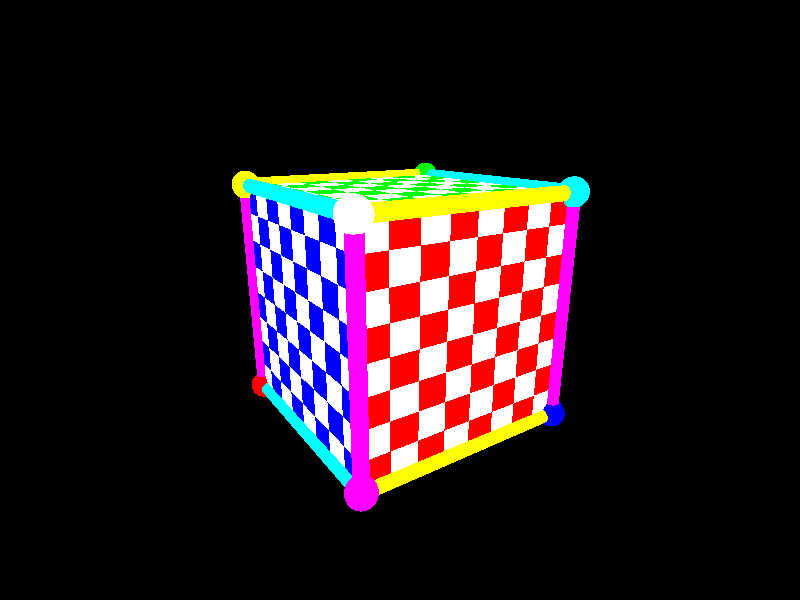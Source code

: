 #version 3.7;
global_settings{ assumed_gamma 1.0 }
#default{ finish{ ambient 0.1 diffuse 0.9 }} 


// libraries
#include "colors.inc"
#include "textures.inc"
#include "glass.inc"
#include "metals.inc"
#include "golds.inc"
#include "stones.inc"
#include "woods.inc"
#include "shapes.inc"
#include "shapes2.inc"
#include "functions.inc"
#include "math.inc"
#include "transforms.inc"

                 
                 
light_source {
  //<50, 20, 10> // position of the light source
  <0,0,0>
  color rgb 1.0 // color of the light
}
    
light_source {
  <50, 20, 10> // position of the light source
  color rgb 1.0 // color of the light
}

camera {
    perspective angle 75
    location  <10.0 , 6.0, 15.0>
    right     x * image_width / image_height
    look_at   <0.0 , 0 , 0.0>
}


// vertices
sphere { <4,4,4>, 0.5 
    pigment { color rgb <1,1,1> }
    finish {
    	roughness 0.1
    	reflection {
    		.05
    		metallic
    	}
	}
}
sphere { <4,4,-4>, 0.5 
    pigment { color rgb <1,1,0> }
    finish {
    	roughness 0.1
    	reflection {
    		.05
    		metallic
    	}
	}
}
sphere { <4,-4,-4>, 0.5 
    pigment { color rgb <1,0,0>}
    finish {
    	roughness 0.1
    	reflection {
    		.05
    		metallic
    	}
	}  
}
sphere { <-4,-4,-4>, 0.5 
    pigment { color rgb <0,0,0> }
    finish {
    	roughness 0.1
    	reflection {
    		.05
    		metallic
        }
	}  
}
sphere { <4,-4,4>, 0.5 
    pigment { color rgb <1,0,1> }
    finish {
    	roughness 0.1
    	reflection {
    		.05
    		metallic
    	}
	}  
}
sphere { <-4,-4,4>, 0.5 
    pigment { color rgb <0,0,1> }
    finish {
    	roughness 0.1
    	reflection {
    		.05
    		metallic
    	}
	}
}
sphere { <-4,4,4>, 0.5 
    pigment { color rgb <0,1,1> }
    finish {
    	roughness 0.1
    	reflection {
    		.05
    		metallic
    	}
	}      
}
sphere { <-4,4,-4>, 0.5 
    pigment { color rgb <0,1,0> }
    finish {
    	roughness 0.1
    	reflection {
    		.05
    		metallic
    	}
	}    
}

           
// edges
cone {      
    <4,4,4>, 0.25, <4,4,-4>, 0.25
    pigment { color rgb<0,1,1> filter 0.75 }
    interior{ ior 1.5 }
    finish {
    	roughness 0.1
    	reflection {
    		.05
    		metallic
    	}
	}
}
cone {      
    <4,4,4>, 0.25, <4,-4,4>, 0.25
    pigment { color rgb<1,0,1> filter 0.75 }
    interior{ ior 1.5 }
    finish {
    	roughness 0.1
    	reflection {
    		.05
    		metallic
    	}
	}
}
cone {      
    <4,4,4>, 0.25, <-4,4,4>, 0.25
    pigment { color rgb<1,1,0> filter 0.75 }
    interior{ ior 1.5 }
    finish {
    	roughness 0.1
    	reflection {
    		.05
    		metallic
    	}
	}
}                

  
cone {      
    <-4,-4,-4>, 0.25, <4,-4,-4>, 0.25
    pigment { color rgb<1,1,0> filter 0.75 }
    interior{ ior 1.5 }
    finish {
    	roughness 0.1
    	reflection {
    		.05
    		metallic
    	}
	}
}
cone {      
    <-4,-4,-4>, 0.25, <-4,4,-4>, 0.25
    pigment { color rgb<1,0,1> filter 0.75 }
    interior{ ior 1.5 }
    finish {
    	roughness 0.1
    	reflection {
    		.05
    		metallic
    	}
	}
}
cone {      
    <-4,-4,-4>, 0.25, <-4,-4,4>, 0.25
    pigment { color rgb<0,1,1> filter 0.75 }
    interior{ ior 1.5 }
    finish {
    	roughness 0.1
    	reflection {
    		.05
    		metallic
    	}
	}
}

cone {      
    <4,4,-4>, 0.25, <-4,4,-4>, 0.25
    pigment { color rgb<1,1,0> filter 0.75 }
    interior{ ior 1.5 }
    finish {
    	roughness 0.1
    	reflection {
    		.05
    		metallic
    	}
	}
}
cone {      
    <4,4,-4>, 0.25, <4,-4,-4>, 0.25
    pigment { color rgb<1,0,1> filter 0.75 }
    interior{ ior 1.5 }
    finish {
    	roughness 0.1
    	reflection {
    		.05
    		metallic
    	}
	}
}
cone {      
    <4,-4,-4>, 0.25, <4,-4,4>, 0.25
    pigment { color rgb<0,1,1> filter 0.75 }
    interior{ ior 1.5 }
    finish {
    	roughness 0.1
    	reflection {
    		.05
    		metallic
    	}
	}
}
                                     
cone {      
    <-4,-4,4>, 0.25, <4,-4,4>, 0.25
    pigment { color rgb<1,1,0> filter 0.75}
    interior{ ior 1.5 }
    finish {
    	roughness 0.1
    	reflection {
    		.05
    		metallic
    	}
	}
}
cone {      
    <-4,-4,4>, 0.25, <-4,4,4>, 0.25
    pigment { color rgb<1,0,1> filter 0.75}
    interior{ ior 1.5 }
    finish {
    	roughness 0.1
    	reflection {
    		.05
    		metallic
    	}
	}
}
cone {      
    <-4,4,-4>, 0.25, <-4,4,4>, 0.25
    pigment { color rgb<0,1,1> filter 0.75}
    interior{ ior 1.5 }                
    finish {
    	roughness 0.1
    	reflection {
    		.05
    		metallic
    	}
	}		
}




box { <-4, -4, -4>, <4, -4, 4>      
    texture { 
        pigment { checker color rgbf <1,1,1,1> color rgbf<0,1,0,0.75>}                             
        finish {
    		roughness 0.1
    		reflection {
    			.05
    			metallic
    		}
		}		
    }
}

box { <-4, -4, -4>, <-4, 4, 4>      
    texture { 
        pigment { checker color rgbf <1,1,1,1> color rgbf<0,0,1,0.75> }                             
        finish {
    		roughness 0.1
    		reflection {
    			.05
    			metallic
    		}
		}		
		
	}
                
}                              

box { <-4, -4, -4>, <4, 4, -4>      
    texture { 
        pigment { checker color rgbf <1,1,1,1> color rgbf<1,0,0,0.75> }                             
        finish {
    		roughness 0.1
    		reflection {
    			.05
    			metallic
    		}
		}		
    }
}                                                     


box { <-4, 4, -4>, <4, 4, 4>      
    texture { 
        pigment { checker color rgbf <1,1,1,1> color rgbf<0,1,0,0.75> transmit 0.2 }                             
        finish {
    		roughness 0.1
    		reflection {
    			.05
    			metallic
    		}
		}		
    }
}

box { <4, -4, -4>, <4, 4, 4>      
    texture { 
        pigment { checker color rgbf <1,1,1,1> color rgbf<0,0,1,0.75> transmit 0.2 }                             
        finish {
    		roughness 0.1
    		reflection {
    			.05
    			metallic
    		}
		}		
    }
}

box { <-4, -4, 4>, <4, 4, 4>      
    texture { 
        pigment { checker color rgbf <1,1,1,1> color rgbf<1,0,0,0.75> transmit 0.2 }                             
        finish {
    		roughness 0.1
    		reflection {
    			.05
    			metallic
    		}
		}		finish { phong 0.1 }
    }                       
    interior {}
}

